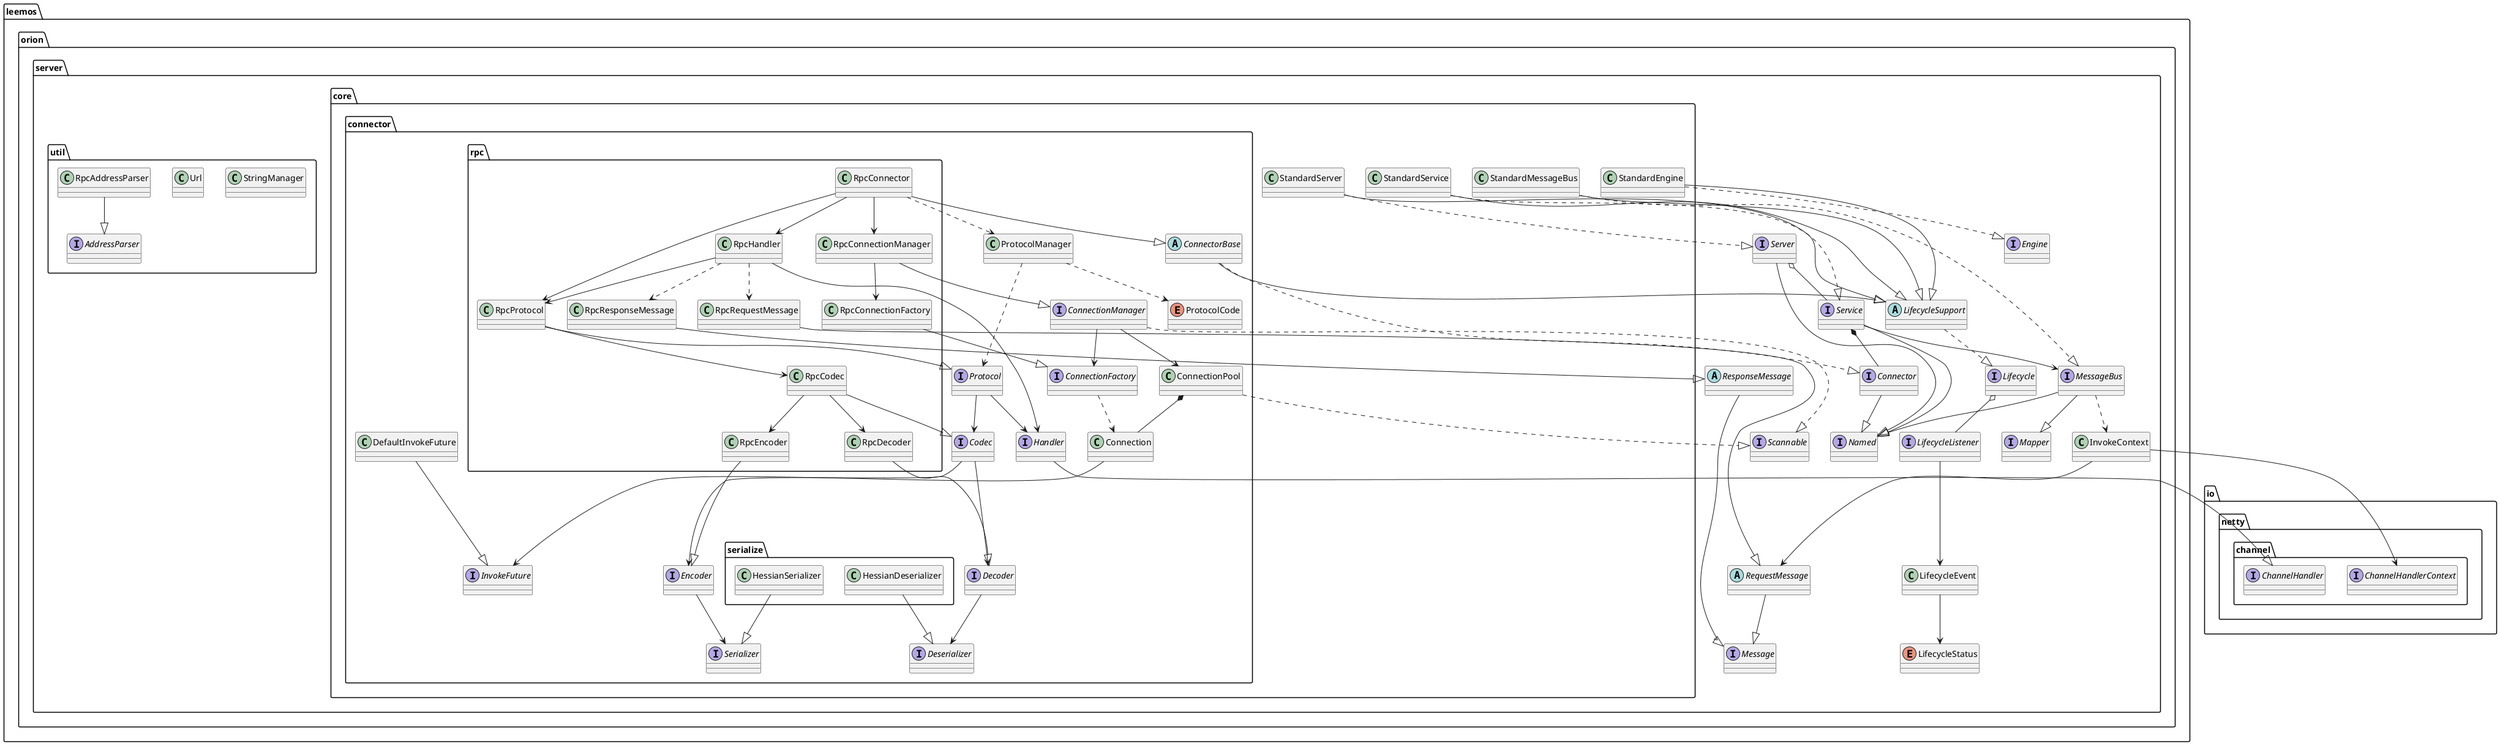 @startuml
package io.netty.channel {
    interface ChannelHandler
    interface ChannelHandlerContext
}
package leemos.orion.server {

	' base
	interface Named
    interface Mapper
    interface Scannable
	
	' lifecycle
	interface Lifecycle
	enum LifecycleStatus
	class LifecycleEvent
	interface LifecycleListener
	abstract class LifecycleSupport

	' infrastructure
	interface Server
	interface Service
	interface Connector
    interface MessageBus
    interface Engine
	
    ' message
    interface Message
	abstract class RequestMessage
    abstract class ResponseMessage
    class InvokeContext
	
	package leemos.orion.server.core {
		class StandardServer
		class StandardService
        class StandardMessageBus
        class StandardEngine
		
		' ------------------------------------------
		' define the relations between classes
		' ------------------------------------------
		StandardServer ..|> Server
        StandardServer --|> LifecycleSupport
		StandardService ..|> Service
        StandardService --|> LifecycleSupport
        StandardMessageBus ..|> MessageBus
        StandardMessageBus --|> LifecycleSupport
        StandardEngine ..|> Engine
        StandardEngine --|> LifecycleSupport
	}
	
	package leemos.orion.server.core.connector {
        abstract ConnectorBase
		
        class Connection
        class ConnectionPool
		interface ConnectionFactory
		interface ConnectionManager
        interface InvokeFuture
        class DefaultInvokeFuture

        interface Protocol
        class ProtocolManager
        enum ProtocolCode
        interface Codec
        interface Handler
        interface Encoder
        interface Decoder
        interface Serializer
        interface Deserializer

        package leemos.orion.server.core.connector.rpc {
            class RpcConnector
            class RpcConnectionFactory
            class RpcConnectionManager

            class RpcProtocol
            class RpcCodec
            class RpcHandler
            class RpcEncoder
            class RpcDecoder

            class RpcRequestMessage
            class RpcResponseMessage

            ' ------------------------------------------
            ' define the relations between classes
            ' ------------------------------------------
            RpcConnector --|> ConnectorBase
            RpcConnectionFactory --|> ConnectionFactory
            RpcConnectionManager --|> ConnectionManager
            RpcConnectionManager --> RpcConnectionFactory
            RpcConnector --> RpcConnectionManager

            RpcProtocol --|> Protocol
            RpcHandler --> Handler
            RpcCodec --|> Codec
            RpcEncoder --|> Encoder
            RpcDecoder --|> Decoder
            RpcRequestMessage --|> RequestMessage
            RpcResponseMessage --|> ResponseMessage

            RpcHandler --> RpcProtocol
            RpcProtocol --> RpcCodec
            RpcCodec --> RpcEncoder
            RpcCodec --> RpcDecoder

            RpcHandler ..> RpcRequestMessage
            RpcHandler ..> RpcResponseMessage
        }

        package leemos.orion.server.core.connector.serialize {
            class HessianSerializer
            class HessianDeserializer

            ' ------------------------------------------
            ' define the relations between classes
            ' ------------------------------------------
            HessianSerializer --|> Serializer
            HessianDeserializer --|> Deserializer
        }

        ' ------------------------------------------
		' define the relations between classes
		' ------------------------------------------
        ConnectorBase ..|> Connector
        ConnectorBase --|> LifecycleSupport
        ConnectionPool ..|> Scannable
        ConnectionPool *-- Connection
        ConnectionFactory ..> Connection
        ConnectionManager ..|> Scannable
        ConnectionManager --> ConnectionFactory
        ConnectionManager --> ConnectionPool
        DefaultInvokeFuture --|> InvokeFuture
        Connection --> InvokeFuture

        ProtocolManager ..> Protocol
        ProtocolManager ..> ProtocolCode
        Protocol --> Codec
        Protocol --> Handler
        Codec --> Encoder
        Encoder --> Serializer
        Codec --> Decoder
        Decoder --> Deserializer

        RpcConnector ..> ProtocolManager
        RpcConnector --> RpcProtocol
        RpcConnector --> RpcHandler

        Handler --|> ChannelHandler
	}
	
	package leemos.orion.server.util {
		
		' i18n
		class StringManager

        class Url
        interface AddressParser
        class RpcAddressParser

        ' ------------------------------------------
        ' define the relations between classes
        ' ------------------------------------------
        RpcAddressParser --|> AddressParser
		
	}
	
	' ------------------------------------------
	' define the relations between classes
	' ------------------------------------------
	Lifecycle o-- LifecycleListener
	LifecycleListener --> LifecycleEvent
	LifecycleEvent --> LifecycleStatus
	LifecycleSupport ..|> Lifecycle
	
	Server --|> Named
	Server o-- Service
	
	Service --|> Named
	Service *-- Connector
    Service --> MessageBus

    Connector --|> Named

    MessageBus --|> Named
    MessageBus --|> Mapper
    MessageBus ..> InvokeContext

    RequestMessage --|> Message
    ResponseMessage --|> Message

    InvokeContext --> RequestMessage
    InvokeContext --> ChannelHandlerContext
}
@enduml